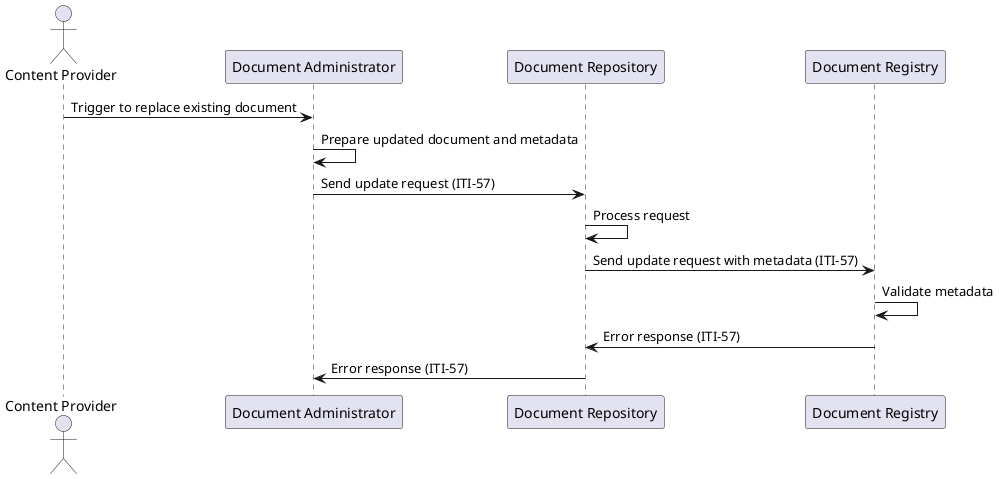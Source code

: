 @startuml
actor "Content Provider" as CS
participant "Document Administrator" as DS
participant "Document Repository" as DR
participant "Document Registry" as DReg

CS -> DS: Trigger to replace existing document
DS -> DS: Prepare updated document and metadata
DS -> DR: Send update request (ITI-57)
DR -> DR: Process request
DR -> DReg: Send update request with metadata (ITI-57)
DReg -> DReg: Validate metadata
DReg -> DR: Error response (ITI-57)
DR -> DS: Error response (ITI-57)
@enduml
